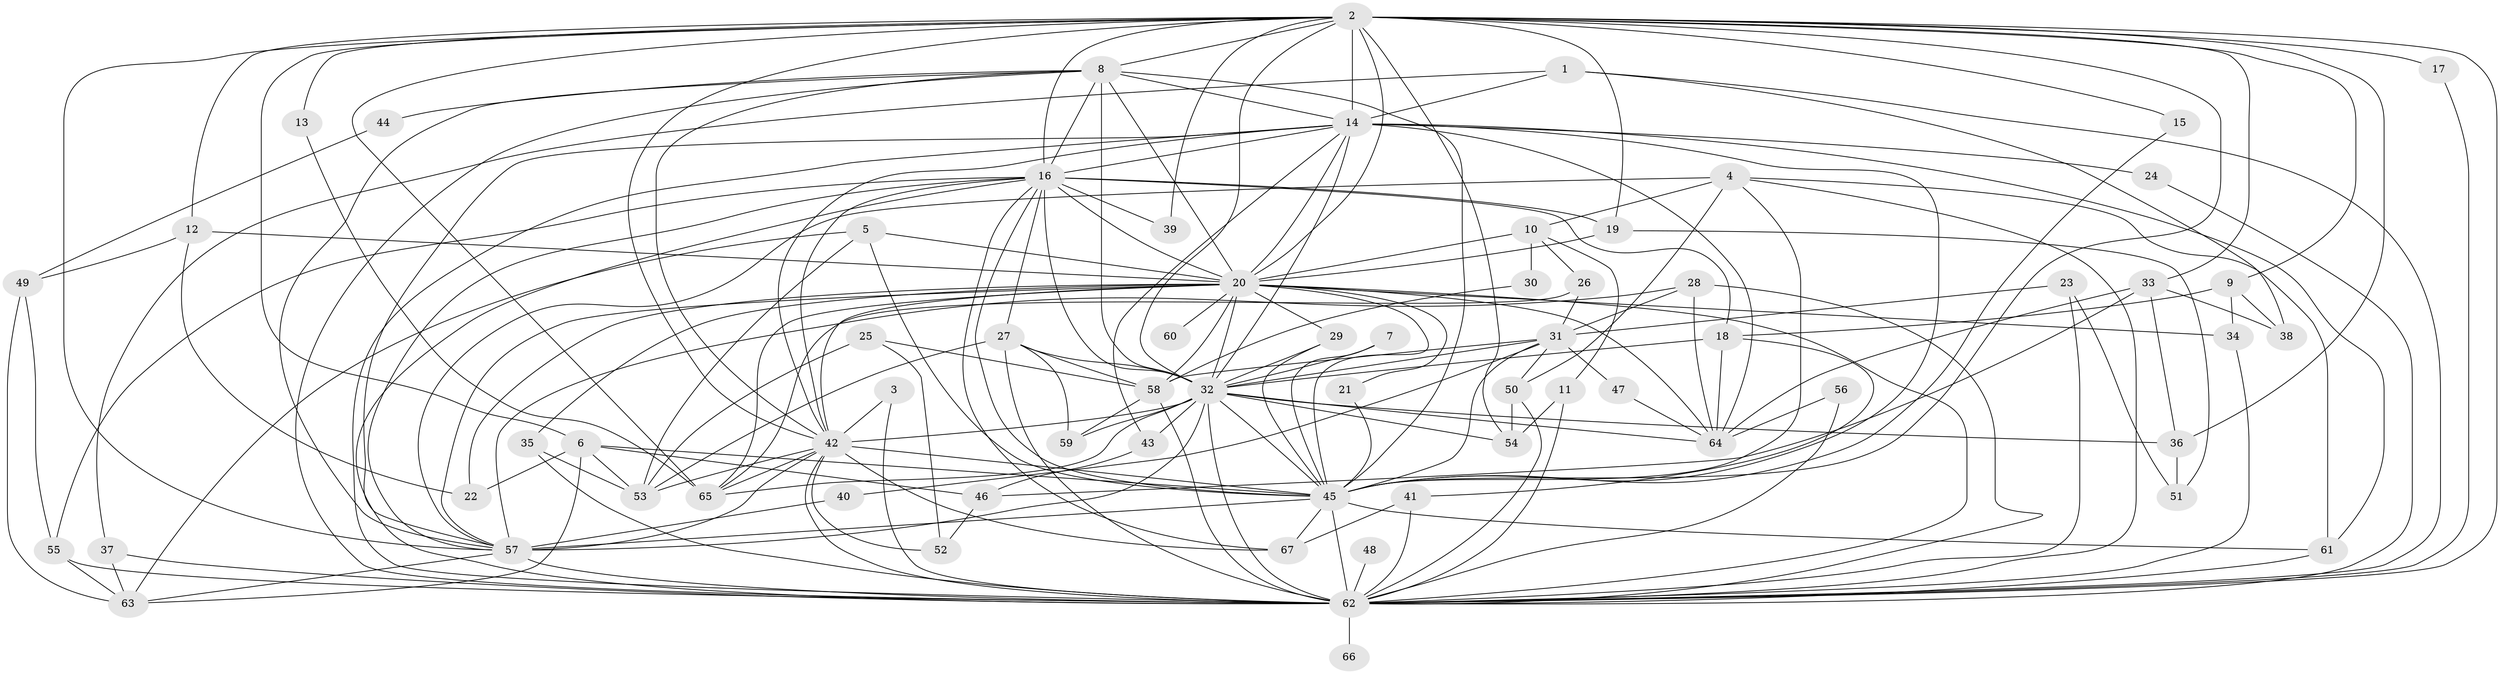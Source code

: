 // original degree distribution, {17: 0.014925373134328358, 18: 0.007462686567164179, 16: 0.014925373134328358, 25: 0.007462686567164179, 27: 0.007462686567164179, 29: 0.007462686567164179, 37: 0.007462686567164179, 28: 0.007462686567164179, 4: 0.11940298507462686, 3: 0.22388059701492538, 9: 0.014925373134328358, 6: 0.022388059701492536, 7: 0.007462686567164179, 2: 0.5074626865671642, 8: 0.007462686567164179, 5: 0.022388059701492536}
// Generated by graph-tools (version 1.1) at 2025/01/03/09/25 03:01:26]
// undirected, 67 vertices, 191 edges
graph export_dot {
graph [start="1"]
  node [color=gray90,style=filled];
  1;
  2;
  3;
  4;
  5;
  6;
  7;
  8;
  9;
  10;
  11;
  12;
  13;
  14;
  15;
  16;
  17;
  18;
  19;
  20;
  21;
  22;
  23;
  24;
  25;
  26;
  27;
  28;
  29;
  30;
  31;
  32;
  33;
  34;
  35;
  36;
  37;
  38;
  39;
  40;
  41;
  42;
  43;
  44;
  45;
  46;
  47;
  48;
  49;
  50;
  51;
  52;
  53;
  54;
  55;
  56;
  57;
  58;
  59;
  60;
  61;
  62;
  63;
  64;
  65;
  66;
  67;
  1 -- 14 [weight=1.0];
  1 -- 37 [weight=1.0];
  1 -- 38 [weight=1.0];
  1 -- 62 [weight=1.0];
  2 -- 6 [weight=1.0];
  2 -- 8 [weight=1.0];
  2 -- 9 [weight=1.0];
  2 -- 12 [weight=1.0];
  2 -- 13 [weight=1.0];
  2 -- 14 [weight=2.0];
  2 -- 15 [weight=1.0];
  2 -- 16 [weight=2.0];
  2 -- 17 [weight=1.0];
  2 -- 19 [weight=1.0];
  2 -- 20 [weight=1.0];
  2 -- 32 [weight=1.0];
  2 -- 33 [weight=1.0];
  2 -- 36 [weight=1.0];
  2 -- 39 [weight=1.0];
  2 -- 42 [weight=1.0];
  2 -- 45 [weight=2.0];
  2 -- 54 [weight=1.0];
  2 -- 57 [weight=1.0];
  2 -- 62 [weight=1.0];
  2 -- 65 [weight=1.0];
  3 -- 42 [weight=1.0];
  3 -- 62 [weight=1.0];
  4 -- 10 [weight=1.0];
  4 -- 45 [weight=1.0];
  4 -- 50 [weight=1.0];
  4 -- 57 [weight=1.0];
  4 -- 61 [weight=1.0];
  4 -- 62 [weight=1.0];
  5 -- 20 [weight=1.0];
  5 -- 45 [weight=1.0];
  5 -- 53 [weight=1.0];
  5 -- 63 [weight=1.0];
  6 -- 22 [weight=1.0];
  6 -- 45 [weight=1.0];
  6 -- 46 [weight=1.0];
  6 -- 53 [weight=1.0];
  6 -- 63 [weight=1.0];
  7 -- 32 [weight=1.0];
  7 -- 45 [weight=1.0];
  8 -- 14 [weight=1.0];
  8 -- 16 [weight=1.0];
  8 -- 20 [weight=1.0];
  8 -- 32 [weight=4.0];
  8 -- 42 [weight=2.0];
  8 -- 44 [weight=1.0];
  8 -- 45 [weight=2.0];
  8 -- 57 [weight=1.0];
  8 -- 62 [weight=1.0];
  9 -- 18 [weight=1.0];
  9 -- 34 [weight=1.0];
  9 -- 38 [weight=1.0];
  10 -- 11 [weight=1.0];
  10 -- 20 [weight=2.0];
  10 -- 26 [weight=1.0];
  10 -- 30 [weight=1.0];
  11 -- 54 [weight=1.0];
  11 -- 62 [weight=1.0];
  12 -- 20 [weight=1.0];
  12 -- 22 [weight=1.0];
  12 -- 49 [weight=1.0];
  13 -- 65 [weight=1.0];
  14 -- 16 [weight=1.0];
  14 -- 20 [weight=1.0];
  14 -- 24 [weight=1.0];
  14 -- 32 [weight=1.0];
  14 -- 42 [weight=1.0];
  14 -- 43 [weight=1.0];
  14 -- 45 [weight=1.0];
  14 -- 57 [weight=1.0];
  14 -- 61 [weight=2.0];
  14 -- 62 [weight=1.0];
  14 -- 64 [weight=2.0];
  15 -- 45 [weight=1.0];
  16 -- 18 [weight=1.0];
  16 -- 19 [weight=1.0];
  16 -- 20 [weight=2.0];
  16 -- 27 [weight=1.0];
  16 -- 32 [weight=2.0];
  16 -- 39 [weight=1.0];
  16 -- 42 [weight=1.0];
  16 -- 45 [weight=1.0];
  16 -- 55 [weight=1.0];
  16 -- 57 [weight=1.0];
  16 -- 62 [weight=1.0];
  16 -- 67 [weight=1.0];
  17 -- 62 [weight=1.0];
  18 -- 32 [weight=1.0];
  18 -- 41 [weight=1.0];
  18 -- 64 [weight=1.0];
  19 -- 20 [weight=1.0];
  19 -- 51 [weight=1.0];
  20 -- 21 [weight=1.0];
  20 -- 22 [weight=1.0];
  20 -- 29 [weight=1.0];
  20 -- 32 [weight=2.0];
  20 -- 34 [weight=1.0];
  20 -- 35 [weight=1.0];
  20 -- 42 [weight=1.0];
  20 -- 45 [weight=1.0];
  20 -- 57 [weight=2.0];
  20 -- 58 [weight=1.0];
  20 -- 60 [weight=1.0];
  20 -- 62 [weight=1.0];
  20 -- 64 [weight=1.0];
  20 -- 65 [weight=1.0];
  21 -- 45 [weight=1.0];
  23 -- 31 [weight=1.0];
  23 -- 51 [weight=1.0];
  23 -- 62 [weight=2.0];
  24 -- 62 [weight=1.0];
  25 -- 52 [weight=1.0];
  25 -- 53 [weight=1.0];
  25 -- 58 [weight=1.0];
  26 -- 31 [weight=1.0];
  26 -- 65 [weight=1.0];
  27 -- 32 [weight=1.0];
  27 -- 53 [weight=1.0];
  27 -- 58 [weight=1.0];
  27 -- 59 [weight=1.0];
  27 -- 62 [weight=1.0];
  28 -- 31 [weight=1.0];
  28 -- 57 [weight=1.0];
  28 -- 62 [weight=1.0];
  28 -- 64 [weight=1.0];
  29 -- 32 [weight=1.0];
  29 -- 45 [weight=1.0];
  30 -- 58 [weight=1.0];
  31 -- 32 [weight=1.0];
  31 -- 40 [weight=1.0];
  31 -- 45 [weight=1.0];
  31 -- 47 [weight=1.0];
  31 -- 50 [weight=1.0];
  31 -- 58 [weight=1.0];
  32 -- 36 [weight=1.0];
  32 -- 42 [weight=1.0];
  32 -- 43 [weight=1.0];
  32 -- 45 [weight=2.0];
  32 -- 54 [weight=1.0];
  32 -- 57 [weight=1.0];
  32 -- 59 [weight=1.0];
  32 -- 62 [weight=3.0];
  32 -- 64 [weight=1.0];
  32 -- 65 [weight=1.0];
  33 -- 36 [weight=1.0];
  33 -- 38 [weight=1.0];
  33 -- 46 [weight=1.0];
  33 -- 64 [weight=1.0];
  34 -- 62 [weight=1.0];
  35 -- 53 [weight=1.0];
  35 -- 62 [weight=2.0];
  36 -- 51 [weight=1.0];
  37 -- 62 [weight=1.0];
  37 -- 63 [weight=1.0];
  40 -- 57 [weight=1.0];
  41 -- 62 [weight=1.0];
  41 -- 67 [weight=1.0];
  42 -- 45 [weight=1.0];
  42 -- 52 [weight=1.0];
  42 -- 53 [weight=1.0];
  42 -- 57 [weight=2.0];
  42 -- 62 [weight=1.0];
  42 -- 65 [weight=1.0];
  42 -- 67 [weight=1.0];
  43 -- 46 [weight=1.0];
  44 -- 49 [weight=1.0];
  45 -- 57 [weight=3.0];
  45 -- 61 [weight=1.0];
  45 -- 62 [weight=1.0];
  45 -- 67 [weight=1.0];
  46 -- 52 [weight=1.0];
  47 -- 64 [weight=1.0];
  48 -- 62 [weight=1.0];
  49 -- 55 [weight=1.0];
  49 -- 63 [weight=1.0];
  50 -- 54 [weight=1.0];
  50 -- 62 [weight=1.0];
  55 -- 62 [weight=1.0];
  55 -- 63 [weight=1.0];
  56 -- 62 [weight=1.0];
  56 -- 64 [weight=1.0];
  57 -- 62 [weight=1.0];
  57 -- 63 [weight=1.0];
  58 -- 59 [weight=1.0];
  58 -- 62 [weight=1.0];
  61 -- 62 [weight=1.0];
  62 -- 66 [weight=1.0];
}
